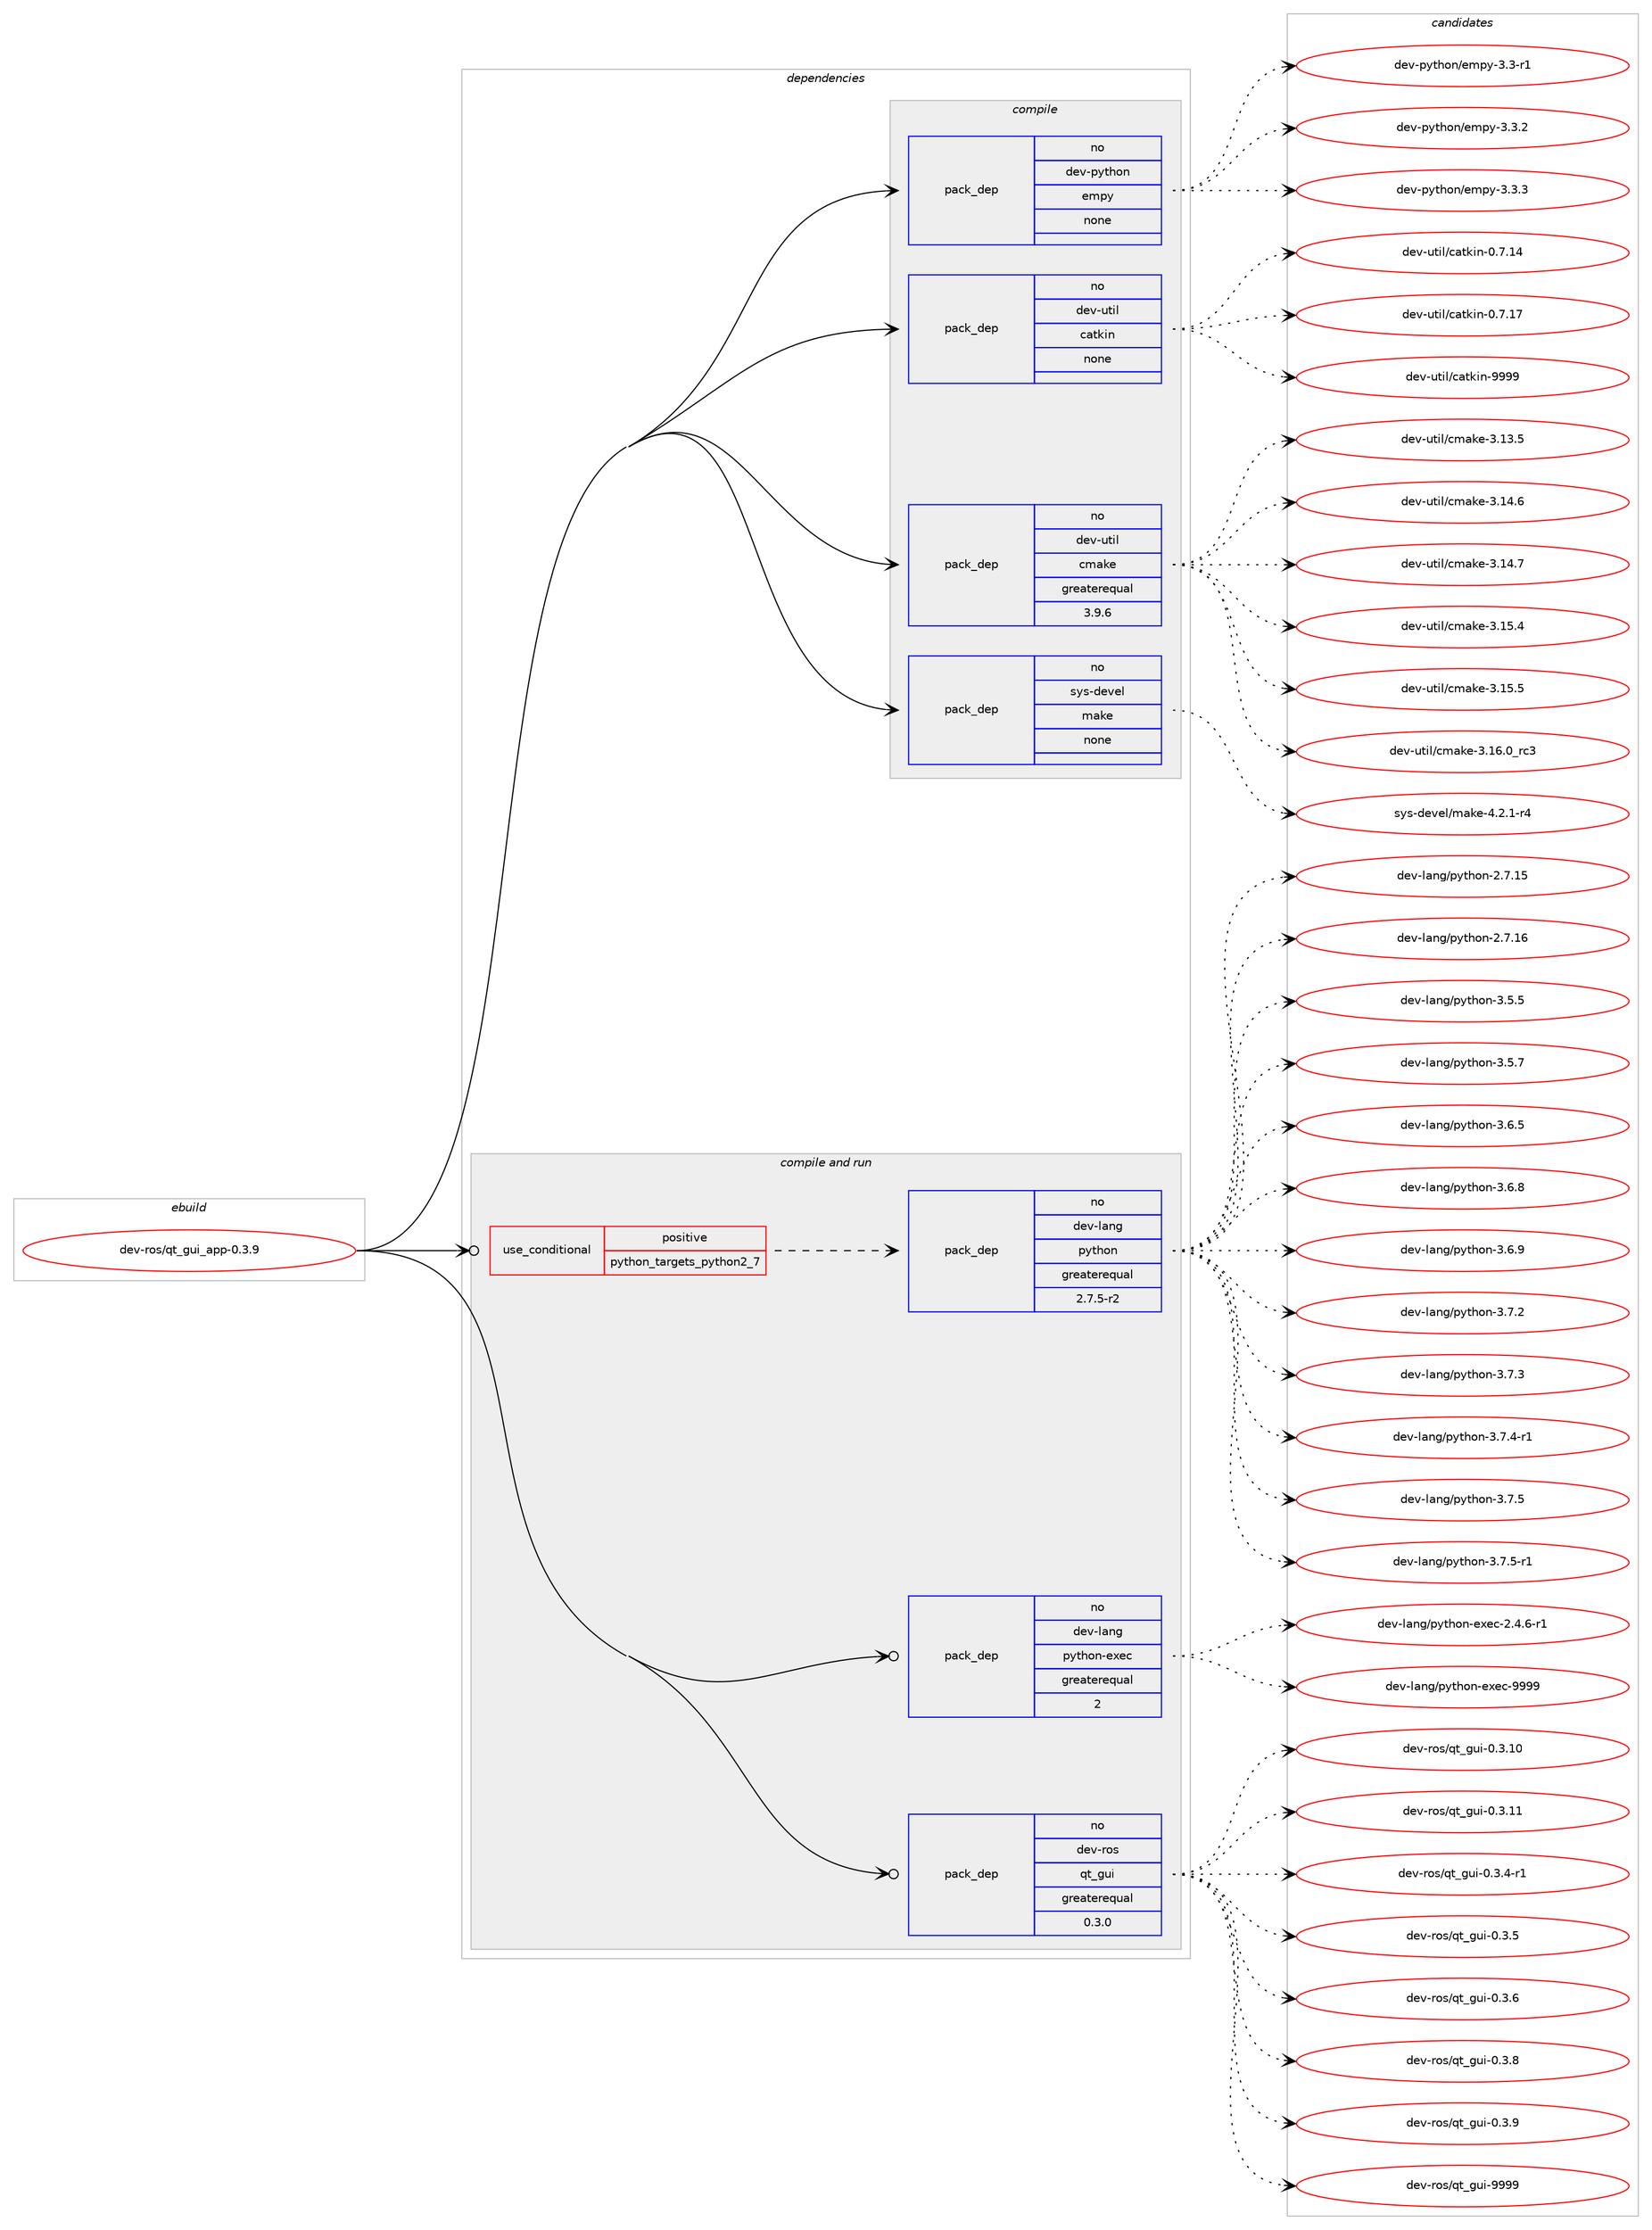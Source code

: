 digraph prolog {

# *************
# Graph options
# *************

newrank=true;
concentrate=true;
compound=true;
graph [rankdir=LR,fontname=Helvetica,fontsize=10,ranksep=1.5];#, ranksep=2.5, nodesep=0.2];
edge  [arrowhead=vee];
node  [fontname=Helvetica,fontsize=10];

# **********
# The ebuild
# **********

subgraph cluster_leftcol {
color=gray;
rank=same;
label=<<i>ebuild</i>>;
id [label="dev-ros/qt_gui_app-0.3.9", color=red, width=4, href="../dev-ros/qt_gui_app-0.3.9.svg"];
}

# ****************
# The dependencies
# ****************

subgraph cluster_midcol {
color=gray;
label=<<i>dependencies</i>>;
subgraph cluster_compile {
fillcolor="#eeeeee";
style=filled;
label=<<i>compile</i>>;
subgraph pack492868 {
dependency659064 [label=<<TABLE BORDER="0" CELLBORDER="1" CELLSPACING="0" CELLPADDING="4" WIDTH="220"><TR><TD ROWSPAN="6" CELLPADDING="30">pack_dep</TD></TR><TR><TD WIDTH="110">no</TD></TR><TR><TD>dev-python</TD></TR><TR><TD>empy</TD></TR><TR><TD>none</TD></TR><TR><TD></TD></TR></TABLE>>, shape=none, color=blue];
}
id:e -> dependency659064:w [weight=20,style="solid",arrowhead="vee"];
subgraph pack492869 {
dependency659065 [label=<<TABLE BORDER="0" CELLBORDER="1" CELLSPACING="0" CELLPADDING="4" WIDTH="220"><TR><TD ROWSPAN="6" CELLPADDING="30">pack_dep</TD></TR><TR><TD WIDTH="110">no</TD></TR><TR><TD>dev-util</TD></TR><TR><TD>catkin</TD></TR><TR><TD>none</TD></TR><TR><TD></TD></TR></TABLE>>, shape=none, color=blue];
}
id:e -> dependency659065:w [weight=20,style="solid",arrowhead="vee"];
subgraph pack492870 {
dependency659066 [label=<<TABLE BORDER="0" CELLBORDER="1" CELLSPACING="0" CELLPADDING="4" WIDTH="220"><TR><TD ROWSPAN="6" CELLPADDING="30">pack_dep</TD></TR><TR><TD WIDTH="110">no</TD></TR><TR><TD>dev-util</TD></TR><TR><TD>cmake</TD></TR><TR><TD>greaterequal</TD></TR><TR><TD>3.9.6</TD></TR></TABLE>>, shape=none, color=blue];
}
id:e -> dependency659066:w [weight=20,style="solid",arrowhead="vee"];
subgraph pack492871 {
dependency659067 [label=<<TABLE BORDER="0" CELLBORDER="1" CELLSPACING="0" CELLPADDING="4" WIDTH="220"><TR><TD ROWSPAN="6" CELLPADDING="30">pack_dep</TD></TR><TR><TD WIDTH="110">no</TD></TR><TR><TD>sys-devel</TD></TR><TR><TD>make</TD></TR><TR><TD>none</TD></TR><TR><TD></TD></TR></TABLE>>, shape=none, color=blue];
}
id:e -> dependency659067:w [weight=20,style="solid",arrowhead="vee"];
}
subgraph cluster_compileandrun {
fillcolor="#eeeeee";
style=filled;
label=<<i>compile and run</i>>;
subgraph cond154290 {
dependency659068 [label=<<TABLE BORDER="0" CELLBORDER="1" CELLSPACING="0" CELLPADDING="4"><TR><TD ROWSPAN="3" CELLPADDING="10">use_conditional</TD></TR><TR><TD>positive</TD></TR><TR><TD>python_targets_python2_7</TD></TR></TABLE>>, shape=none, color=red];
subgraph pack492872 {
dependency659069 [label=<<TABLE BORDER="0" CELLBORDER="1" CELLSPACING="0" CELLPADDING="4" WIDTH="220"><TR><TD ROWSPAN="6" CELLPADDING="30">pack_dep</TD></TR><TR><TD WIDTH="110">no</TD></TR><TR><TD>dev-lang</TD></TR><TR><TD>python</TD></TR><TR><TD>greaterequal</TD></TR><TR><TD>2.7.5-r2</TD></TR></TABLE>>, shape=none, color=blue];
}
dependency659068:e -> dependency659069:w [weight=20,style="dashed",arrowhead="vee"];
}
id:e -> dependency659068:w [weight=20,style="solid",arrowhead="odotvee"];
subgraph pack492873 {
dependency659070 [label=<<TABLE BORDER="0" CELLBORDER="1" CELLSPACING="0" CELLPADDING="4" WIDTH="220"><TR><TD ROWSPAN="6" CELLPADDING="30">pack_dep</TD></TR><TR><TD WIDTH="110">no</TD></TR><TR><TD>dev-lang</TD></TR><TR><TD>python-exec</TD></TR><TR><TD>greaterequal</TD></TR><TR><TD>2</TD></TR></TABLE>>, shape=none, color=blue];
}
id:e -> dependency659070:w [weight=20,style="solid",arrowhead="odotvee"];
subgraph pack492874 {
dependency659071 [label=<<TABLE BORDER="0" CELLBORDER="1" CELLSPACING="0" CELLPADDING="4" WIDTH="220"><TR><TD ROWSPAN="6" CELLPADDING="30">pack_dep</TD></TR><TR><TD WIDTH="110">no</TD></TR><TR><TD>dev-ros</TD></TR><TR><TD>qt_gui</TD></TR><TR><TD>greaterequal</TD></TR><TR><TD>0.3.0</TD></TR></TABLE>>, shape=none, color=blue];
}
id:e -> dependency659071:w [weight=20,style="solid",arrowhead="odotvee"];
}
subgraph cluster_run {
fillcolor="#eeeeee";
style=filled;
label=<<i>run</i>>;
}
}

# **************
# The candidates
# **************

subgraph cluster_choices {
rank=same;
color=gray;
label=<<i>candidates</i>>;

subgraph choice492868 {
color=black;
nodesep=1;
choice1001011184511212111610411111047101109112121455146514511449 [label="dev-python/empy-3.3-r1", color=red, width=4,href="../dev-python/empy-3.3-r1.svg"];
choice1001011184511212111610411111047101109112121455146514650 [label="dev-python/empy-3.3.2", color=red, width=4,href="../dev-python/empy-3.3.2.svg"];
choice1001011184511212111610411111047101109112121455146514651 [label="dev-python/empy-3.3.3", color=red, width=4,href="../dev-python/empy-3.3.3.svg"];
dependency659064:e -> choice1001011184511212111610411111047101109112121455146514511449:w [style=dotted,weight="100"];
dependency659064:e -> choice1001011184511212111610411111047101109112121455146514650:w [style=dotted,weight="100"];
dependency659064:e -> choice1001011184511212111610411111047101109112121455146514651:w [style=dotted,weight="100"];
}
subgraph choice492869 {
color=black;
nodesep=1;
choice1001011184511711610510847999711610710511045484655464952 [label="dev-util/catkin-0.7.14", color=red, width=4,href="../dev-util/catkin-0.7.14.svg"];
choice1001011184511711610510847999711610710511045484655464955 [label="dev-util/catkin-0.7.17", color=red, width=4,href="../dev-util/catkin-0.7.17.svg"];
choice100101118451171161051084799971161071051104557575757 [label="dev-util/catkin-9999", color=red, width=4,href="../dev-util/catkin-9999.svg"];
dependency659065:e -> choice1001011184511711610510847999711610710511045484655464952:w [style=dotted,weight="100"];
dependency659065:e -> choice1001011184511711610510847999711610710511045484655464955:w [style=dotted,weight="100"];
dependency659065:e -> choice100101118451171161051084799971161071051104557575757:w [style=dotted,weight="100"];
}
subgraph choice492870 {
color=black;
nodesep=1;
choice1001011184511711610510847991099710710145514649514653 [label="dev-util/cmake-3.13.5", color=red, width=4,href="../dev-util/cmake-3.13.5.svg"];
choice1001011184511711610510847991099710710145514649524654 [label="dev-util/cmake-3.14.6", color=red, width=4,href="../dev-util/cmake-3.14.6.svg"];
choice1001011184511711610510847991099710710145514649524655 [label="dev-util/cmake-3.14.7", color=red, width=4,href="../dev-util/cmake-3.14.7.svg"];
choice1001011184511711610510847991099710710145514649534652 [label="dev-util/cmake-3.15.4", color=red, width=4,href="../dev-util/cmake-3.15.4.svg"];
choice1001011184511711610510847991099710710145514649534653 [label="dev-util/cmake-3.15.5", color=red, width=4,href="../dev-util/cmake-3.15.5.svg"];
choice1001011184511711610510847991099710710145514649544648951149951 [label="dev-util/cmake-3.16.0_rc3", color=red, width=4,href="../dev-util/cmake-3.16.0_rc3.svg"];
dependency659066:e -> choice1001011184511711610510847991099710710145514649514653:w [style=dotted,weight="100"];
dependency659066:e -> choice1001011184511711610510847991099710710145514649524654:w [style=dotted,weight="100"];
dependency659066:e -> choice1001011184511711610510847991099710710145514649524655:w [style=dotted,weight="100"];
dependency659066:e -> choice1001011184511711610510847991099710710145514649534652:w [style=dotted,weight="100"];
dependency659066:e -> choice1001011184511711610510847991099710710145514649534653:w [style=dotted,weight="100"];
dependency659066:e -> choice1001011184511711610510847991099710710145514649544648951149951:w [style=dotted,weight="100"];
}
subgraph choice492871 {
color=black;
nodesep=1;
choice1151211154510010111810110847109971071014552465046494511452 [label="sys-devel/make-4.2.1-r4", color=red, width=4,href="../sys-devel/make-4.2.1-r4.svg"];
dependency659067:e -> choice1151211154510010111810110847109971071014552465046494511452:w [style=dotted,weight="100"];
}
subgraph choice492872 {
color=black;
nodesep=1;
choice10010111845108971101034711212111610411111045504655464953 [label="dev-lang/python-2.7.15", color=red, width=4,href="../dev-lang/python-2.7.15.svg"];
choice10010111845108971101034711212111610411111045504655464954 [label="dev-lang/python-2.7.16", color=red, width=4,href="../dev-lang/python-2.7.16.svg"];
choice100101118451089711010347112121116104111110455146534653 [label="dev-lang/python-3.5.5", color=red, width=4,href="../dev-lang/python-3.5.5.svg"];
choice100101118451089711010347112121116104111110455146534655 [label="dev-lang/python-3.5.7", color=red, width=4,href="../dev-lang/python-3.5.7.svg"];
choice100101118451089711010347112121116104111110455146544653 [label="dev-lang/python-3.6.5", color=red, width=4,href="../dev-lang/python-3.6.5.svg"];
choice100101118451089711010347112121116104111110455146544656 [label="dev-lang/python-3.6.8", color=red, width=4,href="../dev-lang/python-3.6.8.svg"];
choice100101118451089711010347112121116104111110455146544657 [label="dev-lang/python-3.6.9", color=red, width=4,href="../dev-lang/python-3.6.9.svg"];
choice100101118451089711010347112121116104111110455146554650 [label="dev-lang/python-3.7.2", color=red, width=4,href="../dev-lang/python-3.7.2.svg"];
choice100101118451089711010347112121116104111110455146554651 [label="dev-lang/python-3.7.3", color=red, width=4,href="../dev-lang/python-3.7.3.svg"];
choice1001011184510897110103471121211161041111104551465546524511449 [label="dev-lang/python-3.7.4-r1", color=red, width=4,href="../dev-lang/python-3.7.4-r1.svg"];
choice100101118451089711010347112121116104111110455146554653 [label="dev-lang/python-3.7.5", color=red, width=4,href="../dev-lang/python-3.7.5.svg"];
choice1001011184510897110103471121211161041111104551465546534511449 [label="dev-lang/python-3.7.5-r1", color=red, width=4,href="../dev-lang/python-3.7.5-r1.svg"];
dependency659069:e -> choice10010111845108971101034711212111610411111045504655464953:w [style=dotted,weight="100"];
dependency659069:e -> choice10010111845108971101034711212111610411111045504655464954:w [style=dotted,weight="100"];
dependency659069:e -> choice100101118451089711010347112121116104111110455146534653:w [style=dotted,weight="100"];
dependency659069:e -> choice100101118451089711010347112121116104111110455146534655:w [style=dotted,weight="100"];
dependency659069:e -> choice100101118451089711010347112121116104111110455146544653:w [style=dotted,weight="100"];
dependency659069:e -> choice100101118451089711010347112121116104111110455146544656:w [style=dotted,weight="100"];
dependency659069:e -> choice100101118451089711010347112121116104111110455146544657:w [style=dotted,weight="100"];
dependency659069:e -> choice100101118451089711010347112121116104111110455146554650:w [style=dotted,weight="100"];
dependency659069:e -> choice100101118451089711010347112121116104111110455146554651:w [style=dotted,weight="100"];
dependency659069:e -> choice1001011184510897110103471121211161041111104551465546524511449:w [style=dotted,weight="100"];
dependency659069:e -> choice100101118451089711010347112121116104111110455146554653:w [style=dotted,weight="100"];
dependency659069:e -> choice1001011184510897110103471121211161041111104551465546534511449:w [style=dotted,weight="100"];
}
subgraph choice492873 {
color=black;
nodesep=1;
choice10010111845108971101034711212111610411111045101120101994550465246544511449 [label="dev-lang/python-exec-2.4.6-r1", color=red, width=4,href="../dev-lang/python-exec-2.4.6-r1.svg"];
choice10010111845108971101034711212111610411111045101120101994557575757 [label="dev-lang/python-exec-9999", color=red, width=4,href="../dev-lang/python-exec-9999.svg"];
dependency659070:e -> choice10010111845108971101034711212111610411111045101120101994550465246544511449:w [style=dotted,weight="100"];
dependency659070:e -> choice10010111845108971101034711212111610411111045101120101994557575757:w [style=dotted,weight="100"];
}
subgraph choice492874 {
color=black;
nodesep=1;
choice10010111845114111115471131169510311710545484651464948 [label="dev-ros/qt_gui-0.3.10", color=red, width=4,href="../dev-ros/qt_gui-0.3.10.svg"];
choice10010111845114111115471131169510311710545484651464949 [label="dev-ros/qt_gui-0.3.11", color=red, width=4,href="../dev-ros/qt_gui-0.3.11.svg"];
choice1001011184511411111547113116951031171054548465146524511449 [label="dev-ros/qt_gui-0.3.4-r1", color=red, width=4,href="../dev-ros/qt_gui-0.3.4-r1.svg"];
choice100101118451141111154711311695103117105454846514653 [label="dev-ros/qt_gui-0.3.5", color=red, width=4,href="../dev-ros/qt_gui-0.3.5.svg"];
choice100101118451141111154711311695103117105454846514654 [label="dev-ros/qt_gui-0.3.6", color=red, width=4,href="../dev-ros/qt_gui-0.3.6.svg"];
choice100101118451141111154711311695103117105454846514656 [label="dev-ros/qt_gui-0.3.8", color=red, width=4,href="../dev-ros/qt_gui-0.3.8.svg"];
choice100101118451141111154711311695103117105454846514657 [label="dev-ros/qt_gui-0.3.9", color=red, width=4,href="../dev-ros/qt_gui-0.3.9.svg"];
choice1001011184511411111547113116951031171054557575757 [label="dev-ros/qt_gui-9999", color=red, width=4,href="../dev-ros/qt_gui-9999.svg"];
dependency659071:e -> choice10010111845114111115471131169510311710545484651464948:w [style=dotted,weight="100"];
dependency659071:e -> choice10010111845114111115471131169510311710545484651464949:w [style=dotted,weight="100"];
dependency659071:e -> choice1001011184511411111547113116951031171054548465146524511449:w [style=dotted,weight="100"];
dependency659071:e -> choice100101118451141111154711311695103117105454846514653:w [style=dotted,weight="100"];
dependency659071:e -> choice100101118451141111154711311695103117105454846514654:w [style=dotted,weight="100"];
dependency659071:e -> choice100101118451141111154711311695103117105454846514656:w [style=dotted,weight="100"];
dependency659071:e -> choice100101118451141111154711311695103117105454846514657:w [style=dotted,weight="100"];
dependency659071:e -> choice1001011184511411111547113116951031171054557575757:w [style=dotted,weight="100"];
}
}

}

